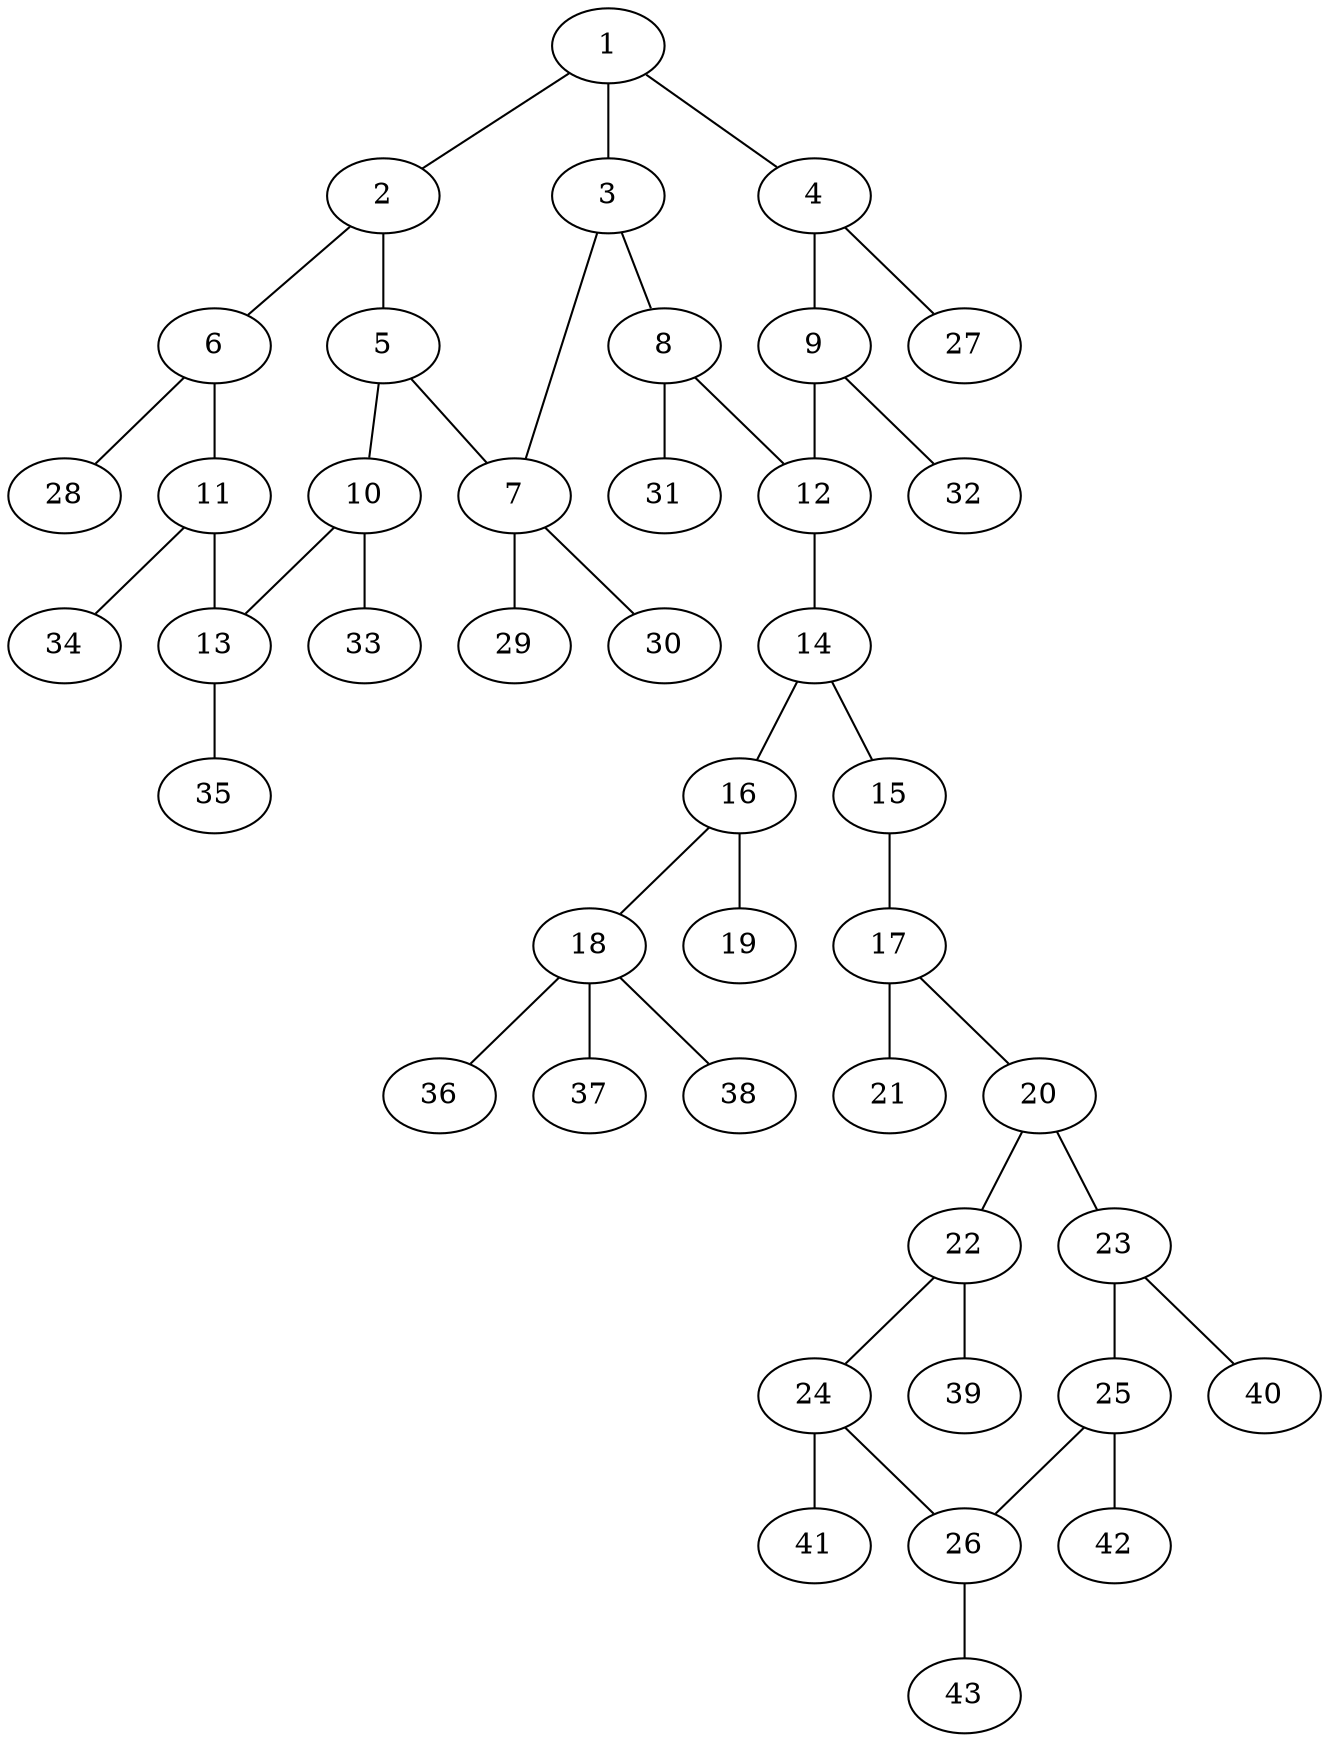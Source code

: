 graph molecule_3660 {
	1	 [chem=C];
	2	 [chem=C];
	1 -- 2	 [valence=1];
	3	 [chem=C];
	1 -- 3	 [valence=2];
	4	 [chem=C];
	1 -- 4	 [valence=1];
	5	 [chem=C];
	2 -- 5	 [valence=1];
	6	 [chem=C];
	2 -- 6	 [valence=2];
	7	 [chem=C];
	3 -- 7	 [valence=1];
	8	 [chem=C];
	3 -- 8	 [valence=1];
	9	 [chem=C];
	4 -- 9	 [valence=2];
	27	 [chem=H];
	4 -- 27	 [valence=1];
	5 -- 7	 [valence=1];
	10	 [chem=C];
	5 -- 10	 [valence=2];
	11	 [chem=C];
	6 -- 11	 [valence=1];
	28	 [chem=H];
	6 -- 28	 [valence=1];
	29	 [chem=H];
	7 -- 29	 [valence=1];
	30	 [chem=H];
	7 -- 30	 [valence=1];
	12	 [chem=C];
	8 -- 12	 [valence=2];
	31	 [chem=H];
	8 -- 31	 [valence=1];
	9 -- 12	 [valence=1];
	32	 [chem=H];
	9 -- 32	 [valence=1];
	13	 [chem=C];
	10 -- 13	 [valence=1];
	33	 [chem=H];
	10 -- 33	 [valence=1];
	11 -- 13	 [valence=2];
	34	 [chem=H];
	11 -- 34	 [valence=1];
	14	 [chem=N];
	12 -- 14	 [valence=1];
	35	 [chem=H];
	13 -- 35	 [valence=1];
	15	 [chem=O];
	14 -- 15	 [valence=1];
	16	 [chem=C];
	14 -- 16	 [valence=1];
	17	 [chem=C];
	15 -- 17	 [valence=1];
	18	 [chem=C];
	16 -- 18	 [valence=1];
	19	 [chem=O];
	16 -- 19	 [valence=2];
	20	 [chem=C];
	17 -- 20	 [valence=1];
	21	 [chem=O];
	17 -- 21	 [valence=2];
	36	 [chem=H];
	18 -- 36	 [valence=1];
	37	 [chem=H];
	18 -- 37	 [valence=1];
	38	 [chem=H];
	18 -- 38	 [valence=1];
	22	 [chem=C];
	20 -- 22	 [valence=1];
	23	 [chem=C];
	20 -- 23	 [valence=2];
	24	 [chem=C];
	22 -- 24	 [valence=2];
	39	 [chem=H];
	22 -- 39	 [valence=1];
	25	 [chem=C];
	23 -- 25	 [valence=1];
	40	 [chem=H];
	23 -- 40	 [valence=1];
	26	 [chem=C];
	24 -- 26	 [valence=1];
	41	 [chem=H];
	24 -- 41	 [valence=1];
	25 -- 26	 [valence=2];
	42	 [chem=H];
	25 -- 42	 [valence=1];
	43	 [chem=H];
	26 -- 43	 [valence=1];
}
